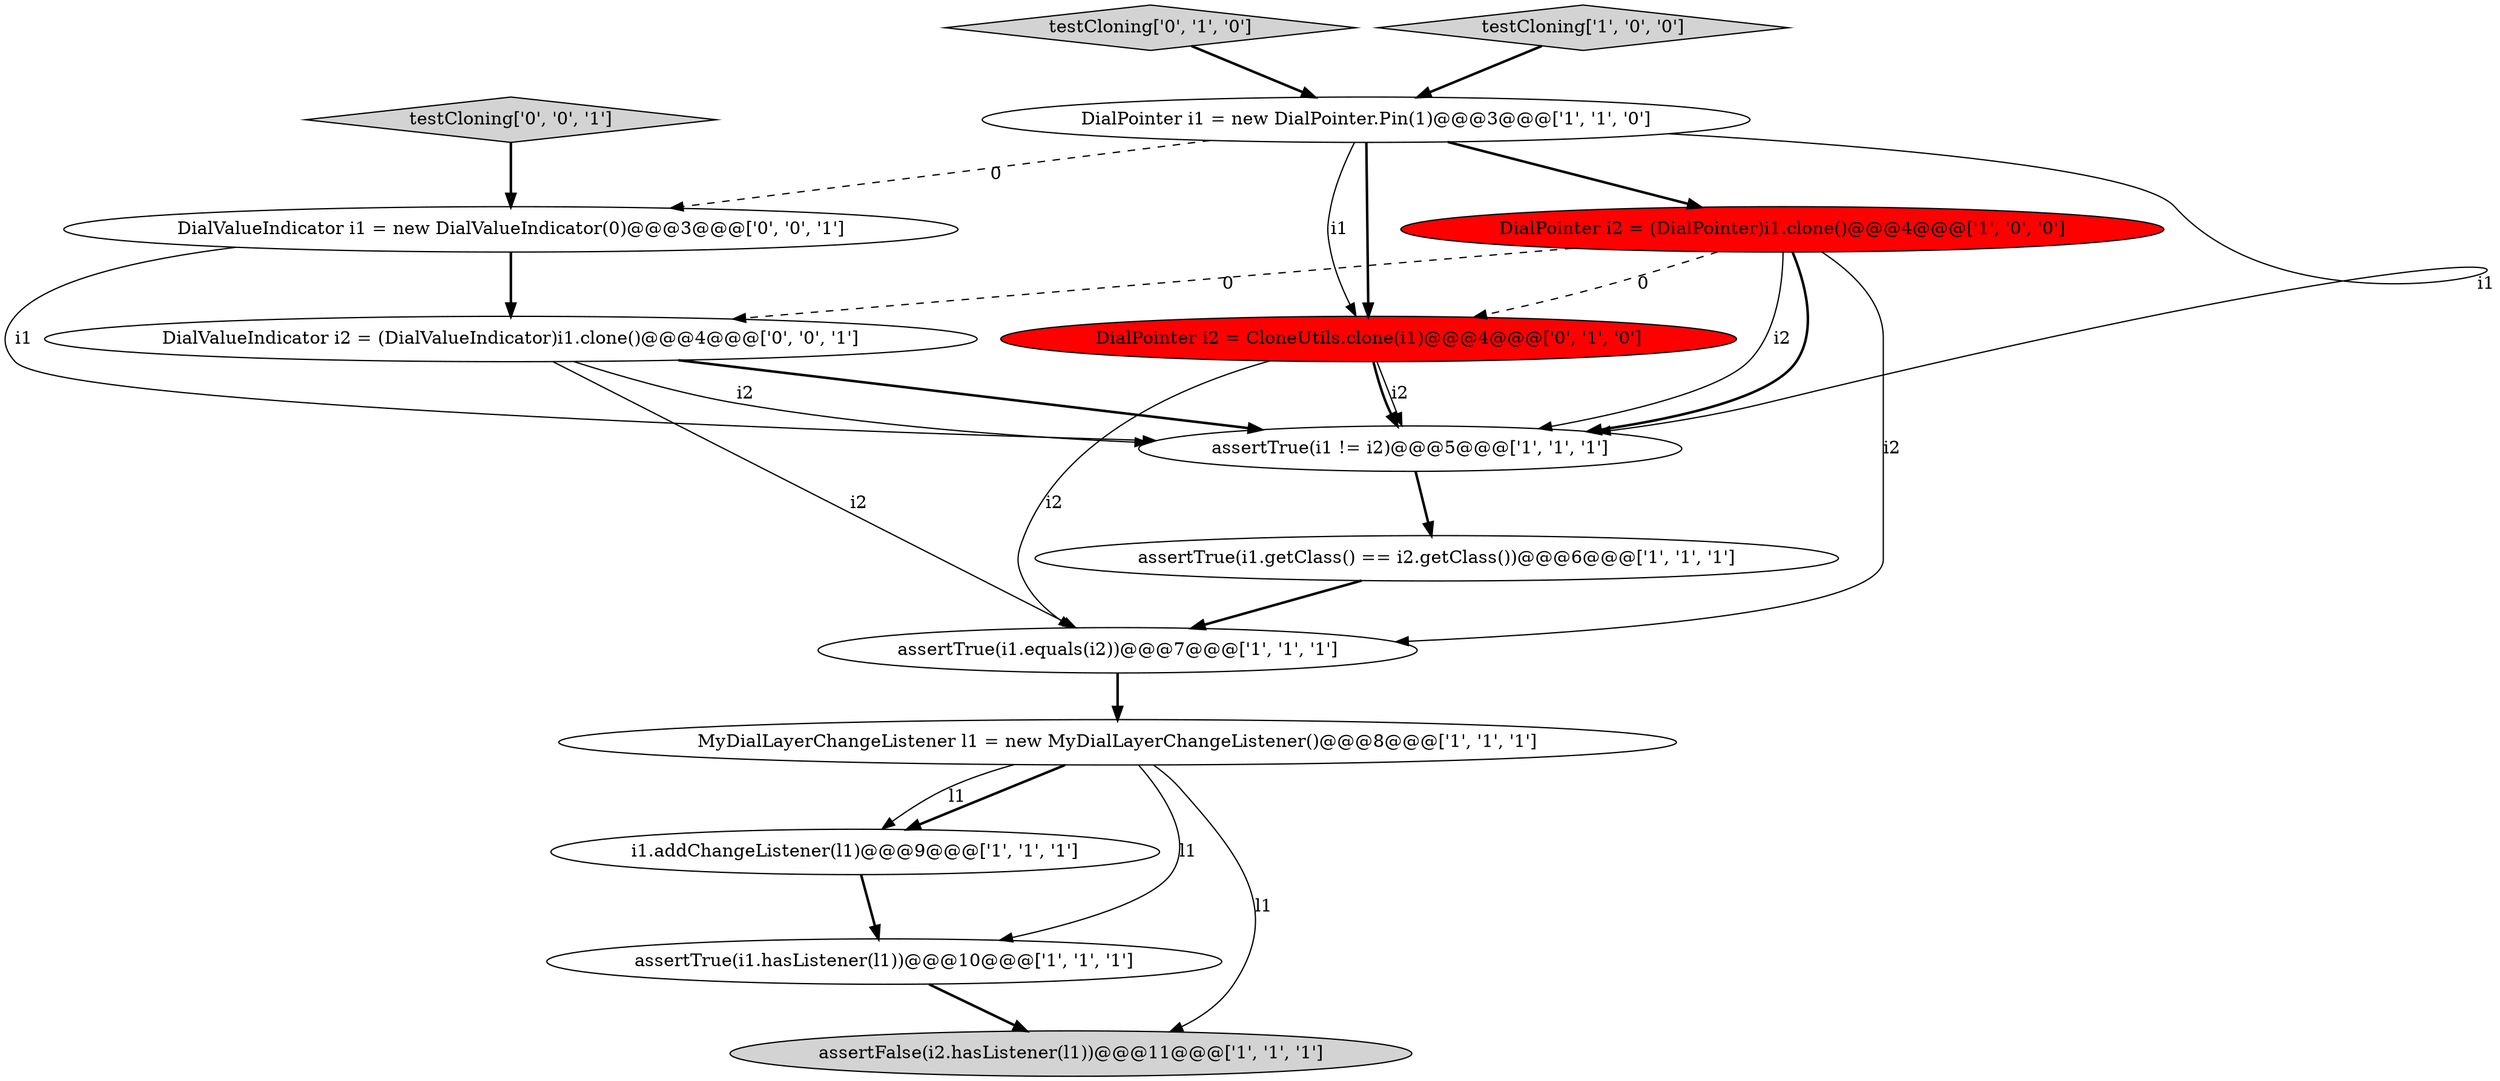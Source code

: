 digraph {
12 [style = filled, label = "DialValueIndicator i1 = new DialValueIndicator(0)@@@3@@@['0', '0', '1']", fillcolor = white, shape = ellipse image = "AAA0AAABBB3BBB"];
11 [style = filled, label = "DialPointer i2 = CloneUtils.clone(i1)@@@4@@@['0', '1', '0']", fillcolor = red, shape = ellipse image = "AAA1AAABBB2BBB"];
14 [style = filled, label = "testCloning['0', '0', '1']", fillcolor = lightgray, shape = diamond image = "AAA0AAABBB3BBB"];
2 [style = filled, label = "assertTrue(i1.hasListener(l1))@@@10@@@['1', '1', '1']", fillcolor = white, shape = ellipse image = "AAA0AAABBB1BBB"];
5 [style = filled, label = "DialPointer i1 = new DialPointer.Pin(1)@@@3@@@['1', '1', '0']", fillcolor = white, shape = ellipse image = "AAA0AAABBB1BBB"];
7 [style = filled, label = "assertTrue(i1 != i2)@@@5@@@['1', '1', '1']", fillcolor = white, shape = ellipse image = "AAA0AAABBB1BBB"];
8 [style = filled, label = "i1.addChangeListener(l1)@@@9@@@['1', '1', '1']", fillcolor = white, shape = ellipse image = "AAA0AAABBB1BBB"];
1 [style = filled, label = "assertFalse(i2.hasListener(l1))@@@11@@@['1', '1', '1']", fillcolor = lightgray, shape = ellipse image = "AAA0AAABBB1BBB"];
4 [style = filled, label = "assertTrue(i1.getClass() == i2.getClass())@@@6@@@['1', '1', '1']", fillcolor = white, shape = ellipse image = "AAA0AAABBB1BBB"];
10 [style = filled, label = "testCloning['0', '1', '0']", fillcolor = lightgray, shape = diamond image = "AAA0AAABBB2BBB"];
9 [style = filled, label = "testCloning['1', '0', '0']", fillcolor = lightgray, shape = diamond image = "AAA0AAABBB1BBB"];
0 [style = filled, label = "assertTrue(i1.equals(i2))@@@7@@@['1', '1', '1']", fillcolor = white, shape = ellipse image = "AAA0AAABBB1BBB"];
13 [style = filled, label = "DialValueIndicator i2 = (DialValueIndicator)i1.clone()@@@4@@@['0', '0', '1']", fillcolor = white, shape = ellipse image = "AAA0AAABBB3BBB"];
6 [style = filled, label = "MyDialLayerChangeListener l1 = new MyDialLayerChangeListener()@@@8@@@['1', '1', '1']", fillcolor = white, shape = ellipse image = "AAA0AAABBB1BBB"];
3 [style = filled, label = "DialPointer i2 = (DialPointer)i1.clone()@@@4@@@['1', '0', '0']", fillcolor = red, shape = ellipse image = "AAA1AAABBB1BBB"];
5->3 [style = bold, label=""];
5->12 [style = dashed, label="0"];
13->7 [style = solid, label="i2"];
0->6 [style = bold, label=""];
2->1 [style = bold, label=""];
6->1 [style = solid, label="l1"];
13->0 [style = solid, label="i2"];
7->4 [style = bold, label=""];
6->2 [style = solid, label="l1"];
3->13 [style = dashed, label="0"];
3->7 [style = solid, label="i2"];
4->0 [style = bold, label=""];
3->0 [style = solid, label="i2"];
11->7 [style = solid, label="i2"];
12->13 [style = bold, label=""];
5->7 [style = solid, label="i1"];
10->5 [style = bold, label=""];
8->2 [style = bold, label=""];
3->7 [style = bold, label=""];
13->7 [style = bold, label=""];
5->11 [style = solid, label="i1"];
14->12 [style = bold, label=""];
6->8 [style = bold, label=""];
11->0 [style = solid, label="i2"];
9->5 [style = bold, label=""];
5->11 [style = bold, label=""];
6->8 [style = solid, label="l1"];
12->7 [style = solid, label="i1"];
11->7 [style = bold, label=""];
3->11 [style = dashed, label="0"];
}
